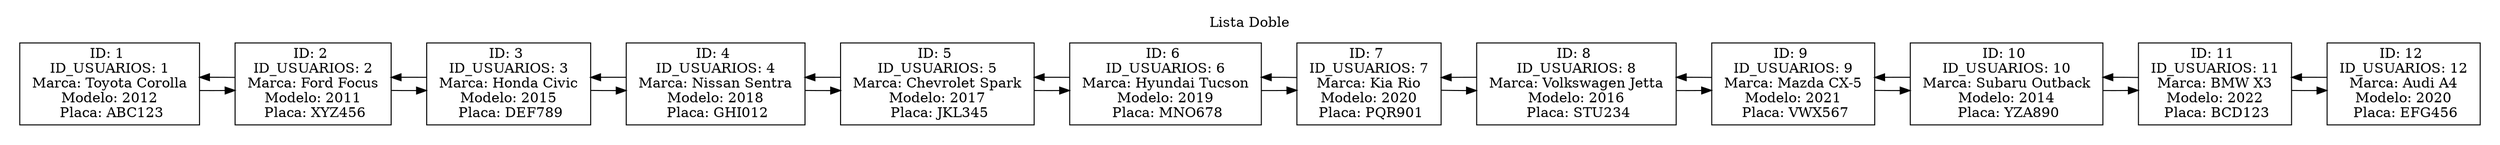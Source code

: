 digraph {
	node[shape=record];
	graph[pencolor=transparent];
	rankdir=LR;
	subgraph cluster_0{
		label = "Lista Doble";
			n0 [label = "{ID: 1 \n ID_USUARIOS: 1 \n Marca: Toyota Corolla \n Modelo: 2012 \n Placa: ABC123}"];
			n1 [label = "{ID: 2 \n ID_USUARIOS: 2 \n Marca: Ford Focus \n Modelo: 2011 \n Placa: XYZ456}"];
			n2 [label = "{ID: 3 \n ID_USUARIOS: 3 \n Marca: Honda Civic \n Modelo: 2015 \n Placa: DEF789}"];
			n3 [label = "{ID: 4 \n ID_USUARIOS: 4 \n Marca: Nissan Sentra \n Modelo: 2018 \n Placa: GHI012}"];
			n4 [label = "{ID: 5 \n ID_USUARIOS: 5 \n Marca: Chevrolet Spark \n Modelo: 2017 \n Placa: JKL345}"];
			n5 [label = "{ID: 6 \n ID_USUARIOS: 6 \n Marca: Hyundai Tucson \n Modelo: 2019 \n Placa: MNO678}"];
			n6 [label = "{ID: 7 \n ID_USUARIOS: 7 \n Marca: Kia Rio \n Modelo: 2020 \n Placa: PQR901}"];
			n7 [label = "{ID: 8 \n ID_USUARIOS: 8 \n Marca: Volkswagen Jetta \n Modelo: 2016 \n Placa: STU234}"];
			n8 [label = "{ID: 9 \n ID_USUARIOS: 9 \n Marca: Mazda CX-5 \n Modelo: 2021 \n Placa: VWX567}"];
			n9 [label = "{ID: 10 \n ID_USUARIOS: 10 \n Marca: Subaru Outback \n Modelo: 2014 \n Placa: YZA890}"];
			n10 [label = "{ID: 11 \n ID_USUARIOS: 11 \n Marca: BMW X3 \n Modelo: 2022 \n Placa: BCD123}"];
			n11 [label = "{ID: 12 \n ID_USUARIOS: 12 \n Marca: Audi A4 \n Modelo: 2020 \n Placa: EFG456}"];
			n0->n1;
			n1->n2;
			n1->n0;
			n2->n3;
			n2->n1;
			n3->n4;
			n3->n2;
			n4->n5;
			n4->n3;
			n5->n6;
			n5->n4;
			n6->n7;
			n6->n5;
			n7->n8;
			n7->n6;
			n8->n9;
			n8->n7;
			n9->n10;
			n9->n8;
			n10->n11;
			n10->n9;
			n11->n10;
		}
}
